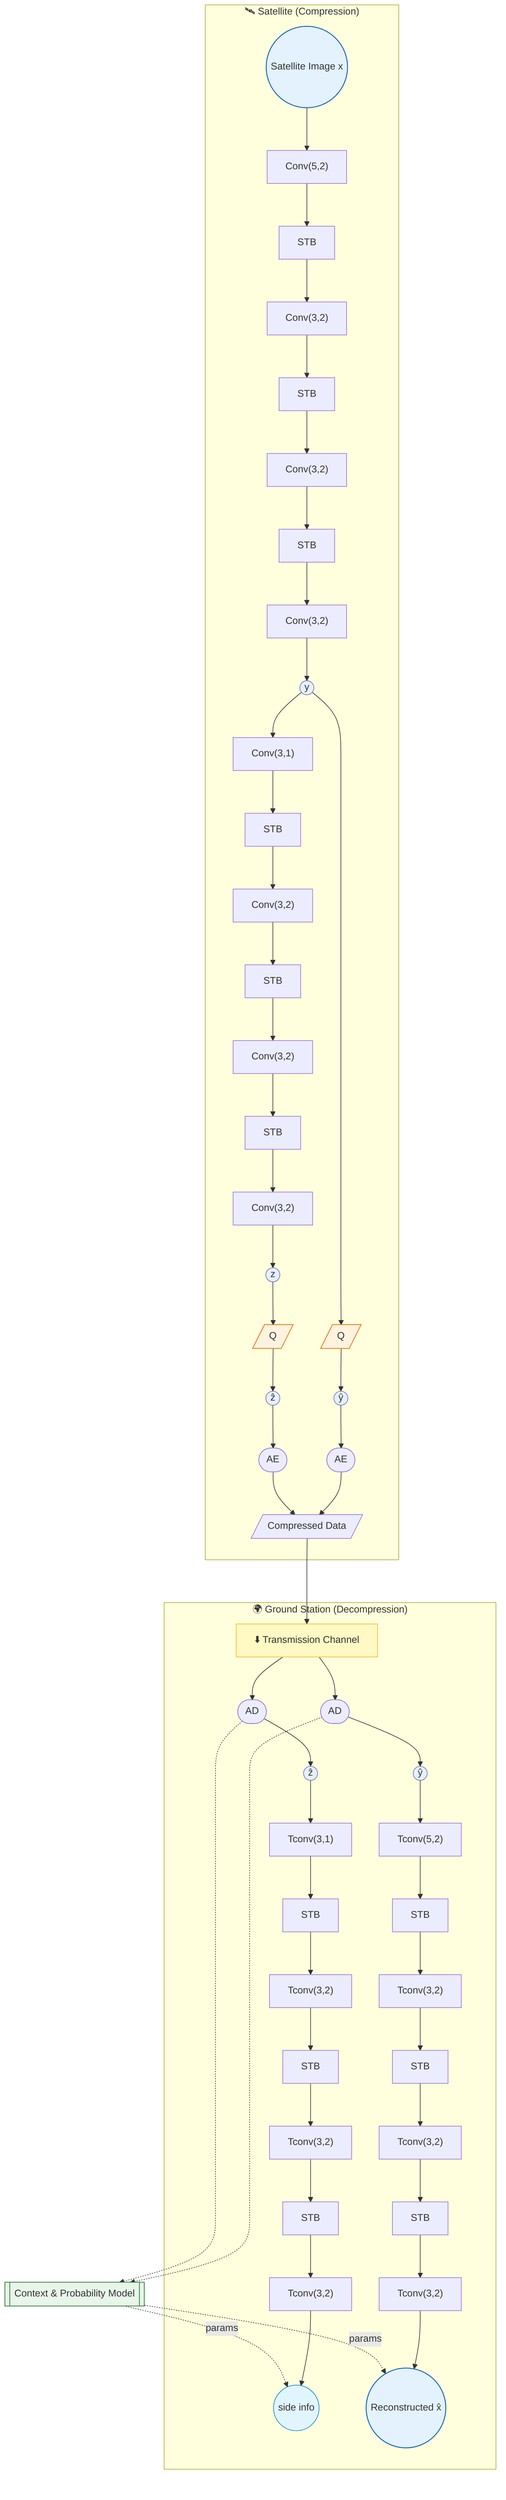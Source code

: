 %%{init: { "flowchart": { "rankSpacing": 70, "nodeSpacing": 45 } }}%%
flowchart TB

%% ================== Satellite (Compression) — ROW 1, forced LR ==================
subgraph SAT["🛰️ Satellite (Compression)"]
direction LR
    X((Satellite Image x)):::img --> C1["Conv(5,2)"] --> S1["STB"] --> C2["Conv(3,2)"] --> S2["STB"] --> C3["Conv(3,2)"] --> S3["STB"] --> C4["Conv(3,2)"] --> Y((y)):::latent

    %% hyper-encoder inline (still in the same LR row)
    Y --> HC1["Conv(3,1)"] --> HS1["STB"] --> HC2["Conv(3,2)"] --> HS2["STB"] --> HC3["Conv(3,2)"] --> HS3["STB"] --> HC4["Conv(3,2)"] --> Z((z)):::latent

    %% quantize + AE (still LR)
    Y --> Qy[/Q/]:::op --> YH((ŷ)):::latent --> AEy([AE])
    Z --> Qz[/Q/]:::op --> ZH((ẑ)):::latent --> AEz([AE])

    AEy --> BITS[/Compressed Data/]
    AEz --> BITS
end

%% ======= vertical drop in the middle =======
BITS --> LINK["⬇️ Transmission Channel"]:::link

%% ================== Ground (Decompression) — ROW 2, forced LR ==================
subgraph GS["🌍 Ground Station (Decompression)"]
direction LR
    LINK --> ADy([AD]) --> YH2((ŷ)):::latent
    LINK --> ADz([AD]) --> ZH2((ẑ)):::latent

    %% hyper-decoder inline (LR)
    ZH2 --> T1["Tconv(3,1)"] --> TS1["STB"] --> T2["Tconv(3,2)"] --> TS2["STB"] --> T3["Tconv(3,2)"] --> TS3["STB"] --> T4["Tconv(3,2)"] --> SIDE((side info)):::out

    %% main decoder inline (LR)
    YH2 --> U1["Tconv(5,2)"] --> US1["STB"] --> U2["Tconv(3,2)"] --> US2["STB"] --> U3["Tconv(3,2)"] --> US3["STB"] --> U4["Tconv(3,2)"] --> XH((Reconstructed x̂)):::img
end

%% ===== Context model (dashed links) =====
CAM[[Context & Probability Model]]:::cam
ADy -.-> CAM
ADz -.-> CAM
CAM -. "params" .-> SIDE
CAM -. "params" .-> XH

%% ===== Styles =====
classDef img fill:#E3F2FD,stroke:#1565C0,stroke-width:1.5px;
classDef latent fill:#E8F0FE,stroke:#5C6BC0,stroke-width:1px;
classDef op fill:#FFF3E0,stroke:#EF6C00,stroke-width:1.2px;
classDef cam fill:#E8F5E9,stroke:#2E7D32,stroke-width:1.2px;
classDef link fill:#FFF9C4,stroke:#FBC02D,stroke-width:1.2px;
classDef out fill:#E1F5FE,stroke:#0288D1,stroke-width:1px;